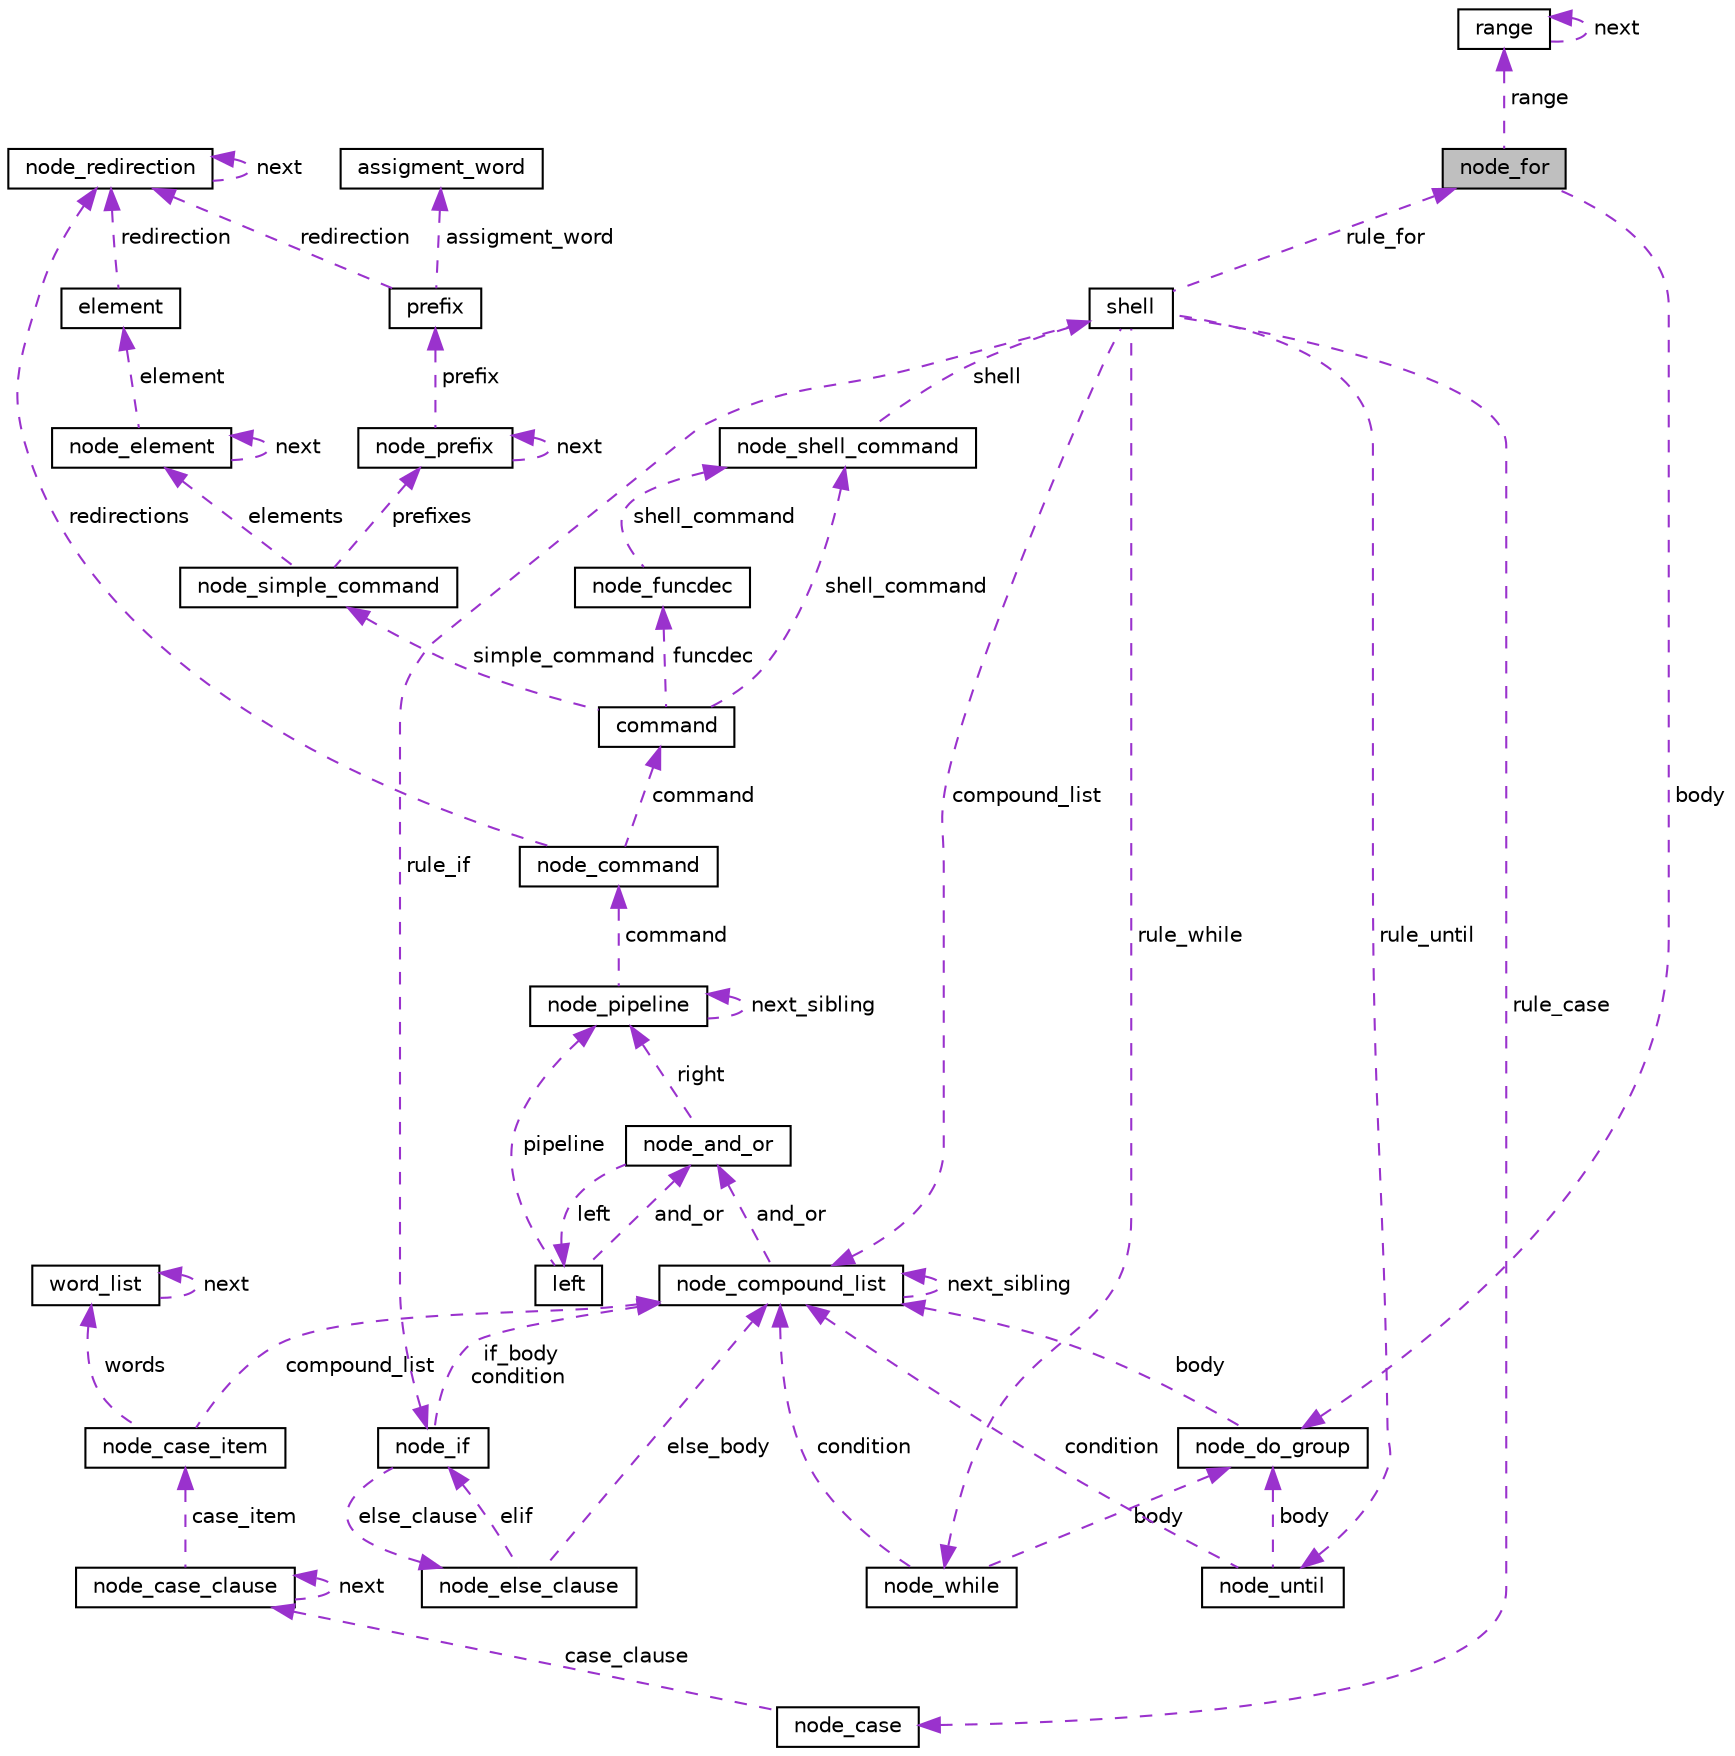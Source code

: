 digraph "node_for"
{
 // LATEX_PDF_SIZE
  edge [fontname="Helvetica",fontsize="10",labelfontname="Helvetica",labelfontsize="10"];
  node [fontname="Helvetica",fontsize="10",shape=record];
  Node1 [label="node_for",height=0.2,width=0.4,color="black", fillcolor="grey75", style="filled", fontcolor="black",tooltip=" "];
  Node2 -> Node1 [dir="back",color="darkorchid3",fontsize="10",style="dashed",label=" body" ,fontname="Helvetica"];
  Node2 [label="node_do_group",height=0.2,width=0.4,color="black", fillcolor="white", style="filled",URL="$structnode__do__group.html",tooltip=" "];
  Node3 -> Node2 [dir="back",color="darkorchid3",fontsize="10",style="dashed",label=" body" ,fontname="Helvetica"];
  Node3 [label="node_compound_list",height=0.2,width=0.4,color="black", fillcolor="white", style="filled",URL="$structnode__compound__list.html",tooltip=" "];
  Node3 -> Node3 [dir="back",color="darkorchid3",fontsize="10",style="dashed",label=" next_sibling" ,fontname="Helvetica"];
  Node4 -> Node3 [dir="back",color="darkorchid3",fontsize="10",style="dashed",label=" and_or" ,fontname="Helvetica"];
  Node4 [label="node_and_or",height=0.2,width=0.4,color="black", fillcolor="white", style="filled",URL="$structnode__and__or.html",tooltip=" "];
  Node5 -> Node4 [dir="back",color="darkorchid3",fontsize="10",style="dashed",label=" right" ,fontname="Helvetica"];
  Node5 [label="node_pipeline",height=0.2,width=0.4,color="black", fillcolor="white", style="filled",URL="$structnode__pipeline.html",tooltip=" "];
  Node5 -> Node5 [dir="back",color="darkorchid3",fontsize="10",style="dashed",label=" next_sibling" ,fontname="Helvetica"];
  Node6 -> Node5 [dir="back",color="darkorchid3",fontsize="10",style="dashed",label=" command" ,fontname="Helvetica"];
  Node6 [label="node_command",height=0.2,width=0.4,color="black", fillcolor="white", style="filled",URL="$structnode__command.html",tooltip=" "];
  Node7 -> Node6 [dir="back",color="darkorchid3",fontsize="10",style="dashed",label=" redirections" ,fontname="Helvetica"];
  Node7 [label="node_redirection",height=0.2,width=0.4,color="black", fillcolor="white", style="filled",URL="$structnode__redirection.html",tooltip=" "];
  Node7 -> Node7 [dir="back",color="darkorchid3",fontsize="10",style="dashed",label=" next" ,fontname="Helvetica"];
  Node8 -> Node6 [dir="back",color="darkorchid3",fontsize="10",style="dashed",label=" command" ,fontname="Helvetica"];
  Node8 [label="command",height=0.2,width=0.4,color="black", fillcolor="white", style="filled",URL="$unionnode__command_1_1command.html",tooltip=" "];
  Node9 -> Node8 [dir="back",color="darkorchid3",fontsize="10",style="dashed",label=" funcdec" ,fontname="Helvetica"];
  Node9 [label="node_funcdec",height=0.2,width=0.4,color="black", fillcolor="white", style="filled",URL="$structnode__funcdec.html",tooltip=" "];
  Node10 -> Node9 [dir="back",color="darkorchid3",fontsize="10",style="dashed",label=" shell_command" ,fontname="Helvetica"];
  Node10 [label="node_shell_command",height=0.2,width=0.4,color="black", fillcolor="white", style="filled",URL="$structnode__shell__command.html",tooltip=" "];
  Node11 -> Node10 [dir="back",color="darkorchid3",fontsize="10",style="dashed",label=" shell" ,fontname="Helvetica"];
  Node11 [label="shell",height=0.2,width=0.4,color="black", fillcolor="white", style="filled",URL="$unionnode__shell__command_1_1shell.html",tooltip=" "];
  Node12 -> Node11 [dir="back",color="darkorchid3",fontsize="10",style="dashed",label=" rule_if" ,fontname="Helvetica"];
  Node12 [label="node_if",height=0.2,width=0.4,color="black", fillcolor="white", style="filled",URL="$structnode__if.html",tooltip=" "];
  Node3 -> Node12 [dir="back",color="darkorchid3",fontsize="10",style="dashed",label=" if_body\ncondition" ,fontname="Helvetica"];
  Node13 -> Node12 [dir="back",color="darkorchid3",fontsize="10",style="dashed",label=" else_clause" ,fontname="Helvetica"];
  Node13 [label="node_else_clause",height=0.2,width=0.4,color="black", fillcolor="white", style="filled",URL="$structnode__else__clause.html",tooltip=" "];
  Node12 -> Node13 [dir="back",color="darkorchid3",fontsize="10",style="dashed",label=" elif" ,fontname="Helvetica"];
  Node3 -> Node13 [dir="back",color="darkorchid3",fontsize="10",style="dashed",label=" else_body" ,fontname="Helvetica"];
  Node3 -> Node11 [dir="back",color="darkorchid3",fontsize="10",style="dashed",label=" compound_list" ,fontname="Helvetica"];
  Node14 -> Node11 [dir="back",color="darkorchid3",fontsize="10",style="dashed",label=" rule_until" ,fontname="Helvetica"];
  Node14 [label="node_until",height=0.2,width=0.4,color="black", fillcolor="white", style="filled",URL="$structnode__until.html",tooltip=" "];
  Node2 -> Node14 [dir="back",color="darkorchid3",fontsize="10",style="dashed",label=" body" ,fontname="Helvetica"];
  Node3 -> Node14 [dir="back",color="darkorchid3",fontsize="10",style="dashed",label=" condition" ,fontname="Helvetica"];
  Node15 -> Node11 [dir="back",color="darkorchid3",fontsize="10",style="dashed",label=" rule_while" ,fontname="Helvetica"];
  Node15 [label="node_while",height=0.2,width=0.4,color="black", fillcolor="white", style="filled",URL="$structnode__while.html",tooltip=" "];
  Node2 -> Node15 [dir="back",color="darkorchid3",fontsize="10",style="dashed",label=" body" ,fontname="Helvetica"];
  Node3 -> Node15 [dir="back",color="darkorchid3",fontsize="10",style="dashed",label=" condition" ,fontname="Helvetica"];
  Node1 -> Node11 [dir="back",color="darkorchid3",fontsize="10",style="dashed",label=" rule_for" ,fontname="Helvetica"];
  Node16 -> Node11 [dir="back",color="darkorchid3",fontsize="10",style="dashed",label=" rule_case" ,fontname="Helvetica"];
  Node16 [label="node_case",height=0.2,width=0.4,color="black", fillcolor="white", style="filled",URL="$structnode__case.html",tooltip=" "];
  Node17 -> Node16 [dir="back",color="darkorchid3",fontsize="10",style="dashed",label=" case_clause" ,fontname="Helvetica"];
  Node17 [label="node_case_clause",height=0.2,width=0.4,color="black", fillcolor="white", style="filled",URL="$structnode__case__clause.html",tooltip=" "];
  Node17 -> Node17 [dir="back",color="darkorchid3",fontsize="10",style="dashed",label=" next" ,fontname="Helvetica"];
  Node18 -> Node17 [dir="back",color="darkorchid3",fontsize="10",style="dashed",label=" case_item" ,fontname="Helvetica"];
  Node18 [label="node_case_item",height=0.2,width=0.4,color="black", fillcolor="white", style="filled",URL="$structnode__case__item.html",tooltip=" "];
  Node3 -> Node18 [dir="back",color="darkorchid3",fontsize="10",style="dashed",label=" compound_list" ,fontname="Helvetica"];
  Node19 -> Node18 [dir="back",color="darkorchid3",fontsize="10",style="dashed",label=" words" ,fontname="Helvetica"];
  Node19 [label="word_list",height=0.2,width=0.4,color="black", fillcolor="white", style="filled",URL="$structword__list.html",tooltip=" "];
  Node19 -> Node19 [dir="back",color="darkorchid3",fontsize="10",style="dashed",label=" next" ,fontname="Helvetica"];
  Node20 -> Node8 [dir="back",color="darkorchid3",fontsize="10",style="dashed",label=" simple_command" ,fontname="Helvetica"];
  Node20 [label="node_simple_command",height=0.2,width=0.4,color="black", fillcolor="white", style="filled",URL="$structnode__simple__command.html",tooltip=" "];
  Node21 -> Node20 [dir="back",color="darkorchid3",fontsize="10",style="dashed",label=" elements" ,fontname="Helvetica"];
  Node21 [label="node_element",height=0.2,width=0.4,color="black", fillcolor="white", style="filled",URL="$structnode__element.html",tooltip=" "];
  Node21 -> Node21 [dir="back",color="darkorchid3",fontsize="10",style="dashed",label=" next" ,fontname="Helvetica"];
  Node22 -> Node21 [dir="back",color="darkorchid3",fontsize="10",style="dashed",label=" element" ,fontname="Helvetica"];
  Node22 [label="element",height=0.2,width=0.4,color="black", fillcolor="white", style="filled",URL="$unionnode__element_1_1element.html",tooltip=" "];
  Node7 -> Node22 [dir="back",color="darkorchid3",fontsize="10",style="dashed",label=" redirection" ,fontname="Helvetica"];
  Node23 -> Node20 [dir="back",color="darkorchid3",fontsize="10",style="dashed",label=" prefixes" ,fontname="Helvetica"];
  Node23 [label="node_prefix",height=0.2,width=0.4,color="black", fillcolor="white", style="filled",URL="$structnode__prefix.html",tooltip=" "];
  Node23 -> Node23 [dir="back",color="darkorchid3",fontsize="10",style="dashed",label=" next" ,fontname="Helvetica"];
  Node24 -> Node23 [dir="back",color="darkorchid3",fontsize="10",style="dashed",label=" prefix" ,fontname="Helvetica"];
  Node24 [label="prefix",height=0.2,width=0.4,color="black", fillcolor="white", style="filled",URL="$unionnode__prefix_1_1prefix.html",tooltip=" "];
  Node7 -> Node24 [dir="back",color="darkorchid3",fontsize="10",style="dashed",label=" redirection" ,fontname="Helvetica"];
  Node25 -> Node24 [dir="back",color="darkorchid3",fontsize="10",style="dashed",label=" assigment_word" ,fontname="Helvetica"];
  Node25 [label="assigment_word",height=0.2,width=0.4,color="black", fillcolor="white", style="filled",URL="$structnode__prefix_1_1prefix_1_1assigment__word.html",tooltip=" "];
  Node10 -> Node8 [dir="back",color="darkorchid3",fontsize="10",style="dashed",label=" shell_command" ,fontname="Helvetica"];
  Node26 -> Node4 [dir="back",color="darkorchid3",fontsize="10",style="dashed",label=" left" ,fontname="Helvetica"];
  Node26 [label="left",height=0.2,width=0.4,color="black", fillcolor="white", style="filled",URL="$unionnode__and__or_1_1left.html",tooltip=" "];
  Node5 -> Node26 [dir="back",color="darkorchid3",fontsize="10",style="dashed",label=" pipeline" ,fontname="Helvetica"];
  Node4 -> Node26 [dir="back",color="darkorchid3",fontsize="10",style="dashed",label=" and_or" ,fontname="Helvetica"];
  Node27 -> Node1 [dir="back",color="darkorchid3",fontsize="10",style="dashed",label=" range" ,fontname="Helvetica"];
  Node27 [label="range",height=0.2,width=0.4,color="black", fillcolor="white", style="filled",URL="$structrange.html",tooltip=" "];
  Node27 -> Node27 [dir="back",color="darkorchid3",fontsize="10",style="dashed",label=" next" ,fontname="Helvetica"];
}
